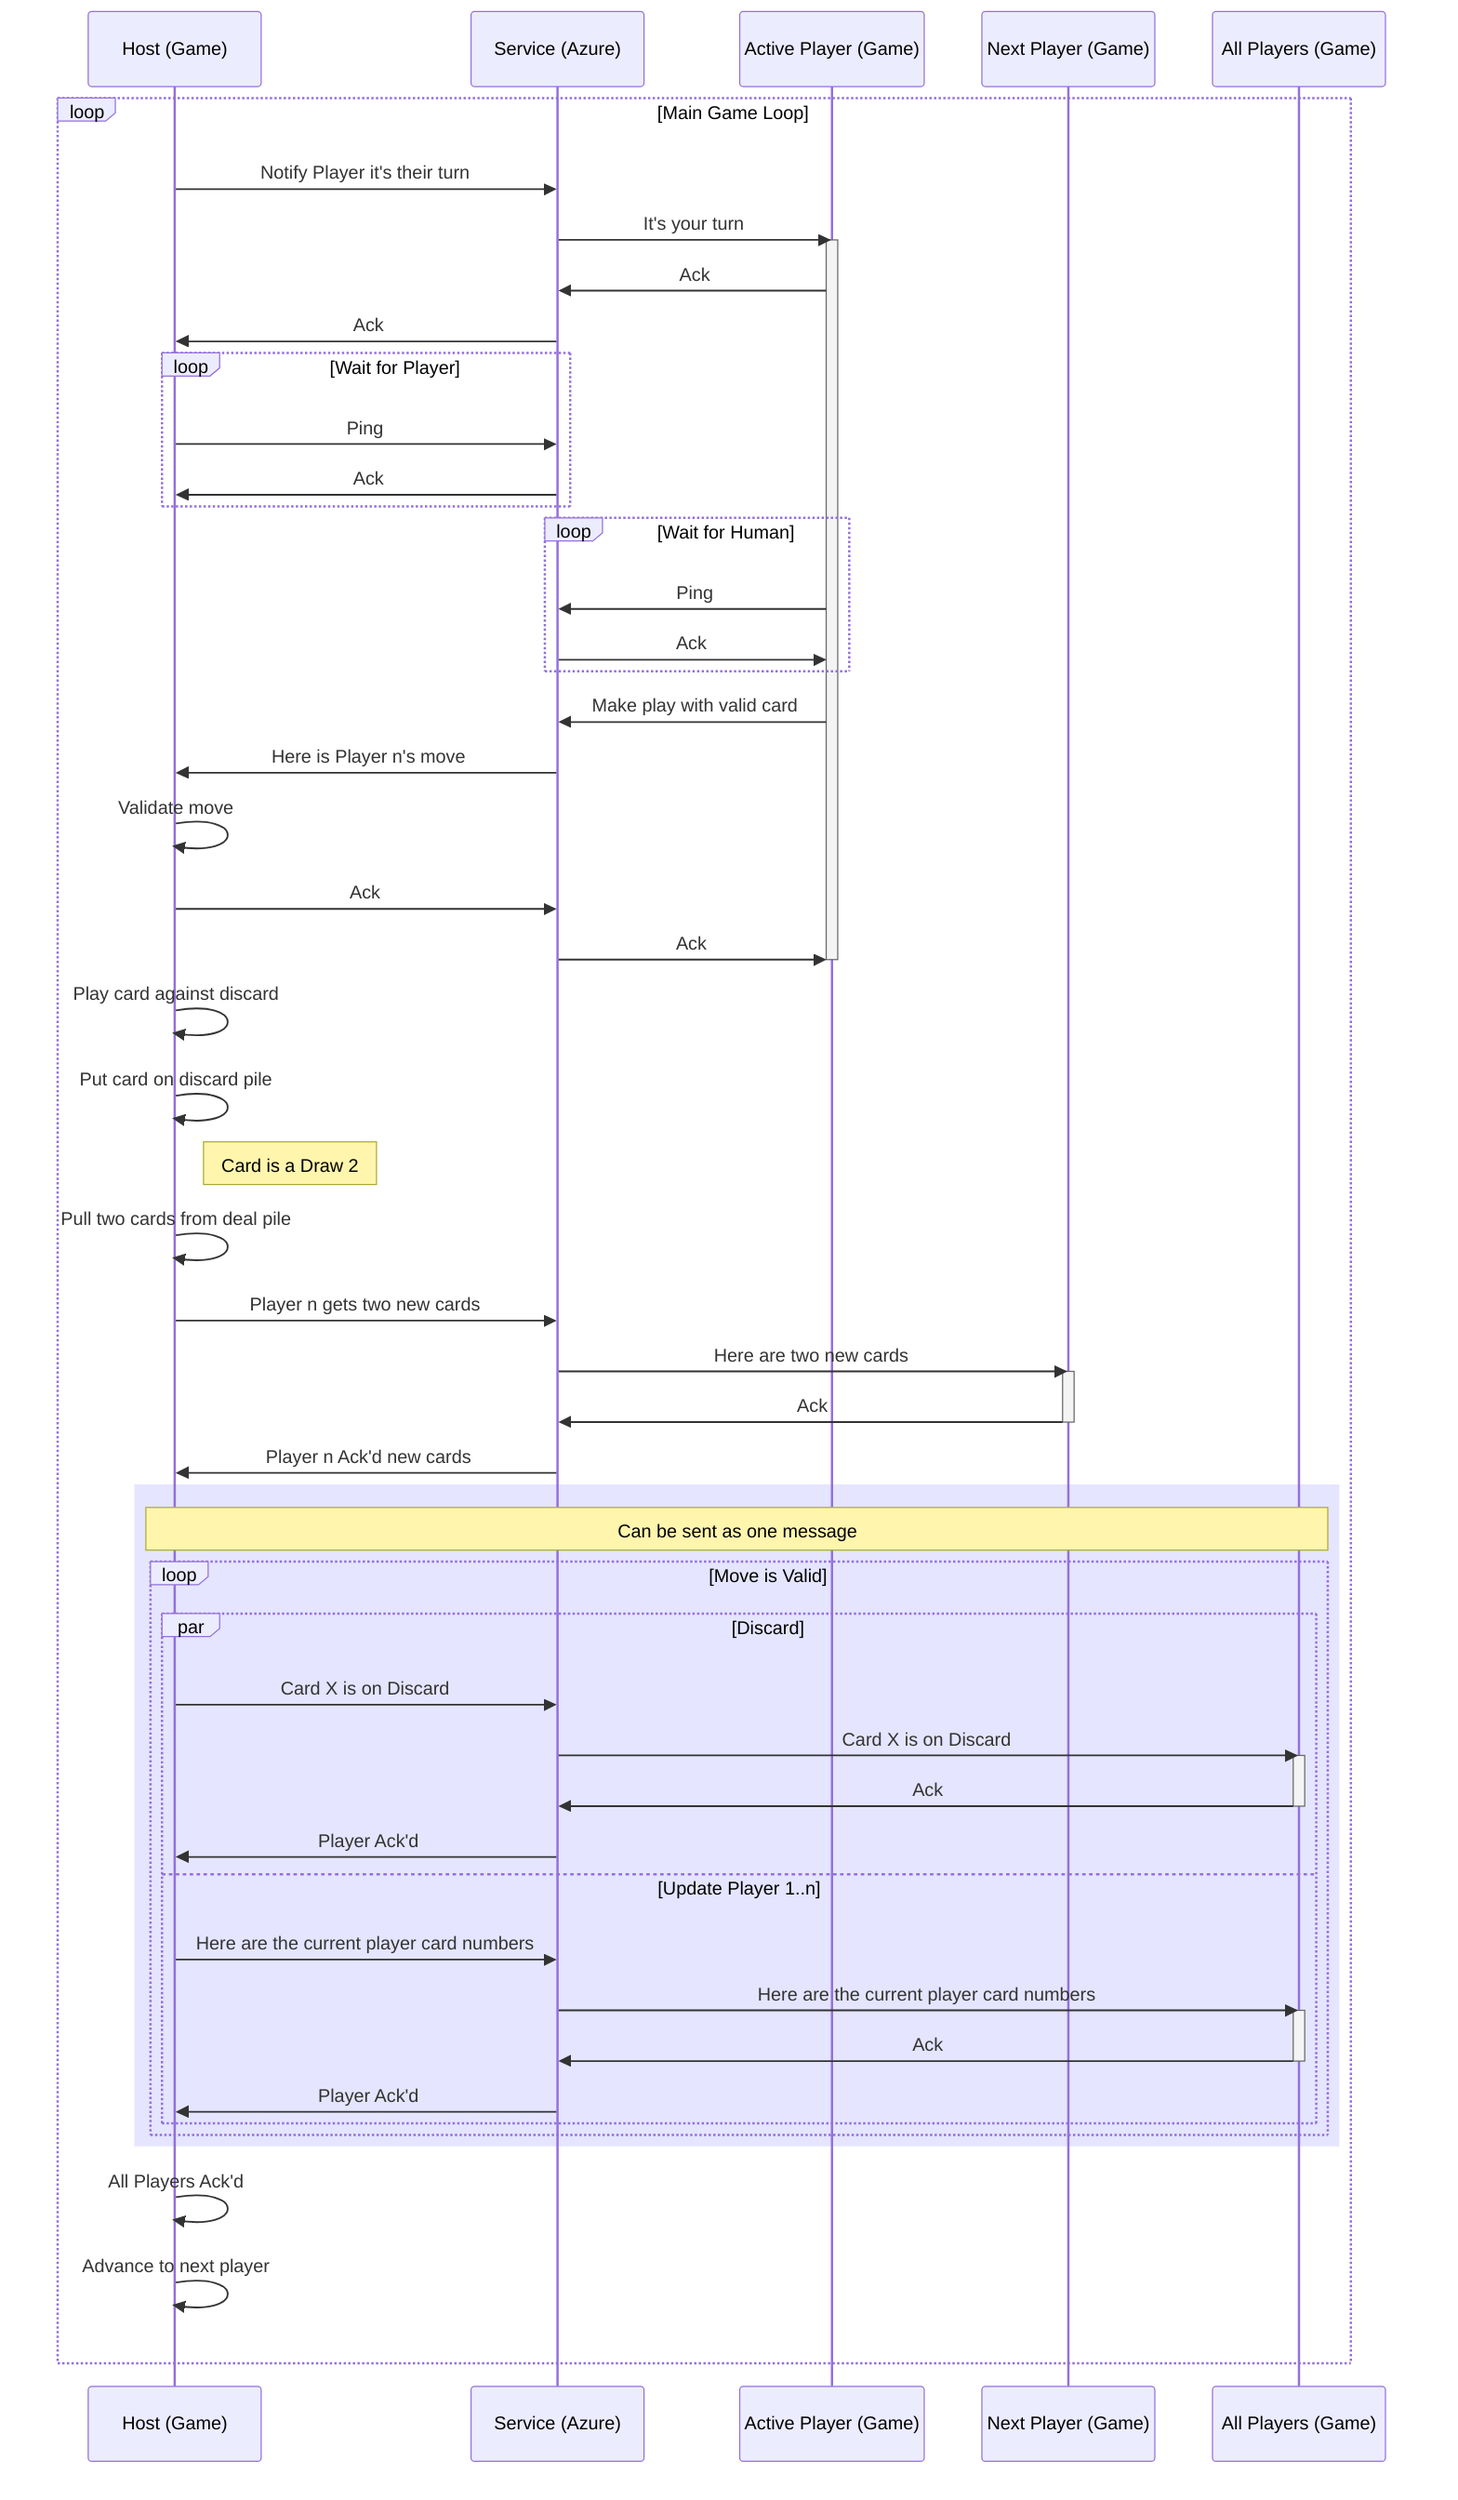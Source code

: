 sequenceDiagram
    participant h as Host (Game)
    participant s as Service (Azure)
    participant g as Active Player (Game)
    participant n as Next Player (Game)
    participant a as All Players (Game)
    loop Main Game Loop
            h->>s: Notify Player it's their turn
            s->>g: It's your turn
            activate g
            g->>s: Ack
            s->>h: Ack
            loop Wait for Player
                h->>s: Ping
                s->>h: Ack
            end
            loop Wait for Human
                g->>s: Ping
                s->>g: Ack
            end
            g->>s: Make play with valid card
            s->>h: Here is Player n's move
        h->>h: Validate move
        h->>s: Ack
        s->>g: Ack
        deactivate g
        h->>h: Play card against discard
        h->>h: Put card on discard pile
        Note right of h: Card is a Draw 2
        h->>h: Pull two cards from deal pile
        h->>s: Player n gets two new cards
        s->>n: Here are two new cards
        activate n
        n->>s: Ack
        deactivate n
        s->>h: Player n Ack'd new cards
        rect rgba(0, 0, 255, .1)
        Note over h,a: Can be sent as one message
            loop Move is Valid
                par Discard
                    h->>s: Card X is on Discard
                    s->>a: Card X is on Discard
                    activate a
                    a->>s: Ack
                    deactivate a
                    s->>h: Player Ack'd
                and Update Player 1..n
                    h->>s: Here are the current player card numbers
                    s->>a: Here are the current player card numbers
                    activate a
                    a->>s: Ack
                    deactivate a
                    s->>h: Player Ack'd
                end
            end
        end
        h->>h: All Players Ack'd
        h->>h: Advance to next player
    end